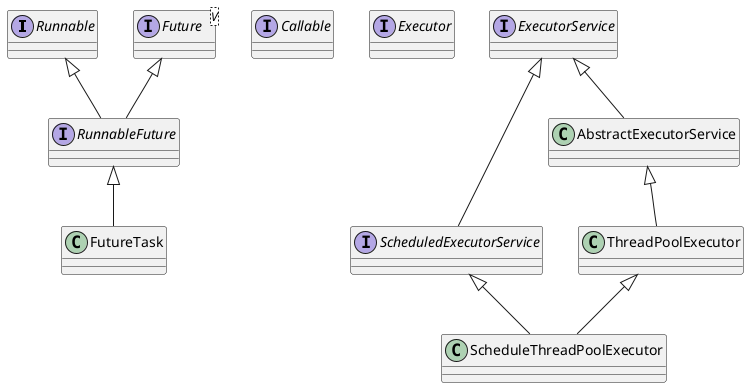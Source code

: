 @startuml

interface Runnable
interface Future<V>
interface RunnableFuture
interface Callable
interface Executor
interface ExecutorService
interface ScheduledExecutorService
class FutureTask
class AbstractExecutorService
class ThreadPoolExecutor
class ScheduleThreadPoolExecutor

Runnable <|-- RunnableFuture
Future <|-- RunnableFuture
RunnableFuture <|-- FutureTask

ExecutorService <|-- AbstractExecutorService
ExecutorService <|-- ScheduledExecutorService
AbstractExecutorService <|-- ThreadPoolExecutor
ThreadPoolExecutor <|-- ScheduleThreadPoolExecutor
ScheduledExecutorService<|-- ScheduleThreadPoolExecutor

@enduml